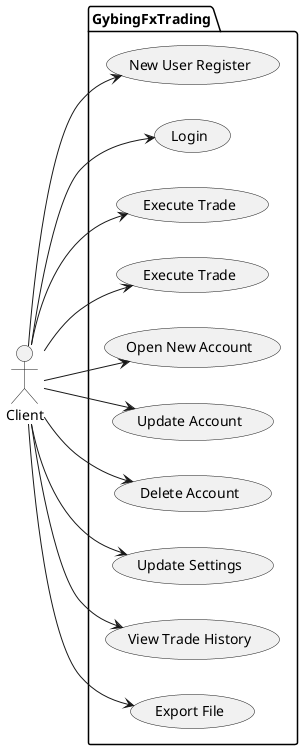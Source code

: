 
@startuml DigdemClientSide
left to right direction
actor Client as g

package GybingFxTrading {
  usecase "New User Register" as UC1
  usecase "Login" as UC2
  usecase "Execute Trade" as UC3
  usecase "Execute Trade" as UC4
  usecase "Open New Account" as UC5
  usecase "Update Account" as UC6
  usecase "Delete Account" as UC7
  usecase "Update Settings" as UC8
  usecase "View Trade History" as UC9
  usecase "Export File" as UC10

}

g --> UC1
g --> UC2
g --> UC3
g --> UC4
g --> UC5
g --> UC6
g --> UC7
g --> UC8
g --> UC9
g --> UC10
@enduml
